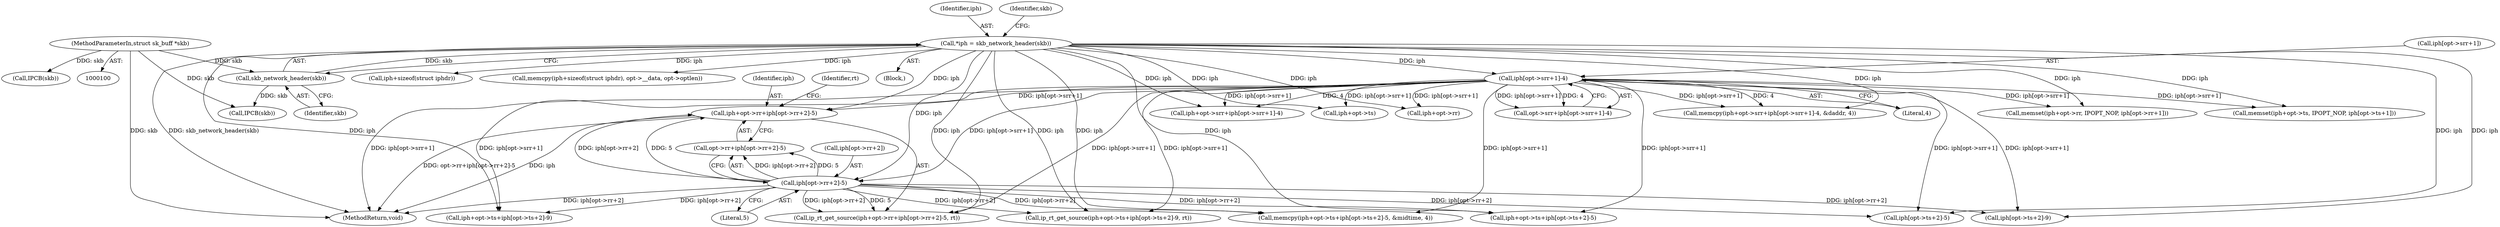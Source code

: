 digraph "0_linux_f6d8bd051c391c1c0458a30b2a7abcd939329259_15@pointer" {
"1000171" [label="(Call,iph+opt->rr+iph[opt->rr+2]-5)"];
"1000177" [label="(Call,iph[opt->rr+2]-5)"];
"1000108" [label="(Call,*iph = skb_network_header(skb))"];
"1000110" [label="(Call,skb_network_header(skb))"];
"1000101" [label="(MethodParameterIn,struct sk_buff *skb)"];
"1000150" [label="(Call,iph[opt->srr+1]-4)"];
"1000109" [label="(Identifier,iph)"];
"1000122" [label="(Call,iph+sizeof(struct iphdr))"];
"1000150" [label="(Call,iph[opt->srr+1]-4)"];
"1000151" [label="(Call,iph[opt->srr+1])"];
"1000143" [label="(Call,memcpy(iph+opt->srr+iph[opt->srr+1]-4, &daddr, 4))"];
"1000186" [label="(Identifier,rt)"];
"1000116" [label="(Identifier,skb)"];
"1000289" [label="(Call,iph+opt->ts)"];
"1000136" [label="(Call,IPCB(skb))"];
"1000191" [label="(Call,ip_rt_get_source(iph+opt->ts+iph[opt->ts+2]-9, rt))"];
"1000177" [label="(Call,iph[opt->rr+2]-5)"];
"1000235" [label="(Call,iph+opt->ts+iph[opt->ts+2]-5)"];
"1000121" [label="(Call,memcpy(iph+sizeof(struct iphdr), opt->__data, opt->optlen))"];
"1000110" [label="(Call,skb_network_header(skb))"];
"1000144" [label="(Call,iph+opt->srr+iph[opt->srr+1]-4)"];
"1000241" [label="(Call,iph[opt->ts+2]-5)"];
"1000260" [label="(Call,iph+opt->rr)"];
"1000111" [label="(Identifier,skb)"];
"1000171" [label="(Call,iph+opt->rr+iph[opt->rr+2]-5)"];
"1000185" [label="(Literal,5)"];
"1000173" [label="(Call,opt->rr+iph[opt->rr+2]-5)"];
"1000198" [label="(Call,iph[opt->ts+2]-9)"];
"1000192" [label="(Call,iph+opt->ts+iph[opt->ts+2]-9)"];
"1000101" [label="(MethodParameterIn,struct sk_buff *skb)"];
"1000170" [label="(Call,ip_rt_get_source(iph+opt->rr+iph[opt->rr+2]-5, rt))"];
"1000178" [label="(Call,iph[opt->rr+2])"];
"1000108" [label="(Call,*iph = skb_network_header(skb))"];
"1000234" [label="(Call,memcpy(iph+opt->ts+iph[opt->ts+2]-5, &midtime, 4))"];
"1000106" [label="(Block,)"];
"1000115" [label="(Call,IPCB(skb))"];
"1000158" [label="(Literal,4)"];
"1000259" [label="(Call,memset(iph+opt->rr, IPOPT_NOP, iph[opt->rr+1]))"];
"1000288" [label="(Call,memset(iph+opt->ts, IPOPT_NOP, iph[opt->ts+1]))"];
"1000146" [label="(Call,opt->srr+iph[opt->srr+1]-4)"];
"1000316" [label="(MethodReturn,void)"];
"1000172" [label="(Identifier,iph)"];
"1000171" -> "1000170"  [label="AST: "];
"1000171" -> "1000173"  [label="CFG: "];
"1000172" -> "1000171"  [label="AST: "];
"1000173" -> "1000171"  [label="AST: "];
"1000186" -> "1000171"  [label="CFG: "];
"1000171" -> "1000316"  [label="DDG: iph"];
"1000171" -> "1000316"  [label="DDG: opt->rr+iph[opt->rr+2]-5"];
"1000177" -> "1000171"  [label="DDG: iph[opt->rr+2]"];
"1000177" -> "1000171"  [label="DDG: 5"];
"1000150" -> "1000171"  [label="DDG: iph[opt->srr+1]"];
"1000108" -> "1000171"  [label="DDG: iph"];
"1000177" -> "1000173"  [label="AST: "];
"1000177" -> "1000185"  [label="CFG: "];
"1000178" -> "1000177"  [label="AST: "];
"1000185" -> "1000177"  [label="AST: "];
"1000173" -> "1000177"  [label="CFG: "];
"1000177" -> "1000316"  [label="DDG: iph[opt->rr+2]"];
"1000177" -> "1000170"  [label="DDG: iph[opt->rr+2]"];
"1000177" -> "1000170"  [label="DDG: 5"];
"1000177" -> "1000173"  [label="DDG: iph[opt->rr+2]"];
"1000177" -> "1000173"  [label="DDG: 5"];
"1000108" -> "1000177"  [label="DDG: iph"];
"1000150" -> "1000177"  [label="DDG: iph[opt->srr+1]"];
"1000177" -> "1000191"  [label="DDG: iph[opt->rr+2]"];
"1000177" -> "1000192"  [label="DDG: iph[opt->rr+2]"];
"1000177" -> "1000198"  [label="DDG: iph[opt->rr+2]"];
"1000177" -> "1000234"  [label="DDG: iph[opt->rr+2]"];
"1000177" -> "1000235"  [label="DDG: iph[opt->rr+2]"];
"1000177" -> "1000241"  [label="DDG: iph[opt->rr+2]"];
"1000108" -> "1000106"  [label="AST: "];
"1000108" -> "1000110"  [label="CFG: "];
"1000109" -> "1000108"  [label="AST: "];
"1000110" -> "1000108"  [label="AST: "];
"1000116" -> "1000108"  [label="CFG: "];
"1000108" -> "1000316"  [label="DDG: skb_network_header(skb)"];
"1000110" -> "1000108"  [label="DDG: skb"];
"1000108" -> "1000121"  [label="DDG: iph"];
"1000108" -> "1000122"  [label="DDG: iph"];
"1000108" -> "1000143"  [label="DDG: iph"];
"1000108" -> "1000144"  [label="DDG: iph"];
"1000108" -> "1000150"  [label="DDG: iph"];
"1000108" -> "1000170"  [label="DDG: iph"];
"1000108" -> "1000191"  [label="DDG: iph"];
"1000108" -> "1000192"  [label="DDG: iph"];
"1000108" -> "1000198"  [label="DDG: iph"];
"1000108" -> "1000234"  [label="DDG: iph"];
"1000108" -> "1000235"  [label="DDG: iph"];
"1000108" -> "1000241"  [label="DDG: iph"];
"1000108" -> "1000259"  [label="DDG: iph"];
"1000108" -> "1000260"  [label="DDG: iph"];
"1000108" -> "1000288"  [label="DDG: iph"];
"1000108" -> "1000289"  [label="DDG: iph"];
"1000110" -> "1000111"  [label="CFG: "];
"1000111" -> "1000110"  [label="AST: "];
"1000101" -> "1000110"  [label="DDG: skb"];
"1000110" -> "1000115"  [label="DDG: skb"];
"1000101" -> "1000100"  [label="AST: "];
"1000101" -> "1000316"  [label="DDG: skb"];
"1000101" -> "1000115"  [label="DDG: skb"];
"1000101" -> "1000136"  [label="DDG: skb"];
"1000150" -> "1000146"  [label="AST: "];
"1000150" -> "1000158"  [label="CFG: "];
"1000151" -> "1000150"  [label="AST: "];
"1000158" -> "1000150"  [label="AST: "];
"1000146" -> "1000150"  [label="CFG: "];
"1000150" -> "1000316"  [label="DDG: iph[opt->srr+1]"];
"1000150" -> "1000143"  [label="DDG: iph[opt->srr+1]"];
"1000150" -> "1000143"  [label="DDG: 4"];
"1000150" -> "1000144"  [label="DDG: iph[opt->srr+1]"];
"1000150" -> "1000144"  [label="DDG: 4"];
"1000150" -> "1000146"  [label="DDG: iph[opt->srr+1]"];
"1000150" -> "1000146"  [label="DDG: 4"];
"1000150" -> "1000170"  [label="DDG: iph[opt->srr+1]"];
"1000150" -> "1000191"  [label="DDG: iph[opt->srr+1]"];
"1000150" -> "1000192"  [label="DDG: iph[opt->srr+1]"];
"1000150" -> "1000198"  [label="DDG: iph[opt->srr+1]"];
"1000150" -> "1000234"  [label="DDG: iph[opt->srr+1]"];
"1000150" -> "1000235"  [label="DDG: iph[opt->srr+1]"];
"1000150" -> "1000241"  [label="DDG: iph[opt->srr+1]"];
"1000150" -> "1000259"  [label="DDG: iph[opt->srr+1]"];
"1000150" -> "1000260"  [label="DDG: iph[opt->srr+1]"];
"1000150" -> "1000288"  [label="DDG: iph[opt->srr+1]"];
"1000150" -> "1000289"  [label="DDG: iph[opt->srr+1]"];
}
